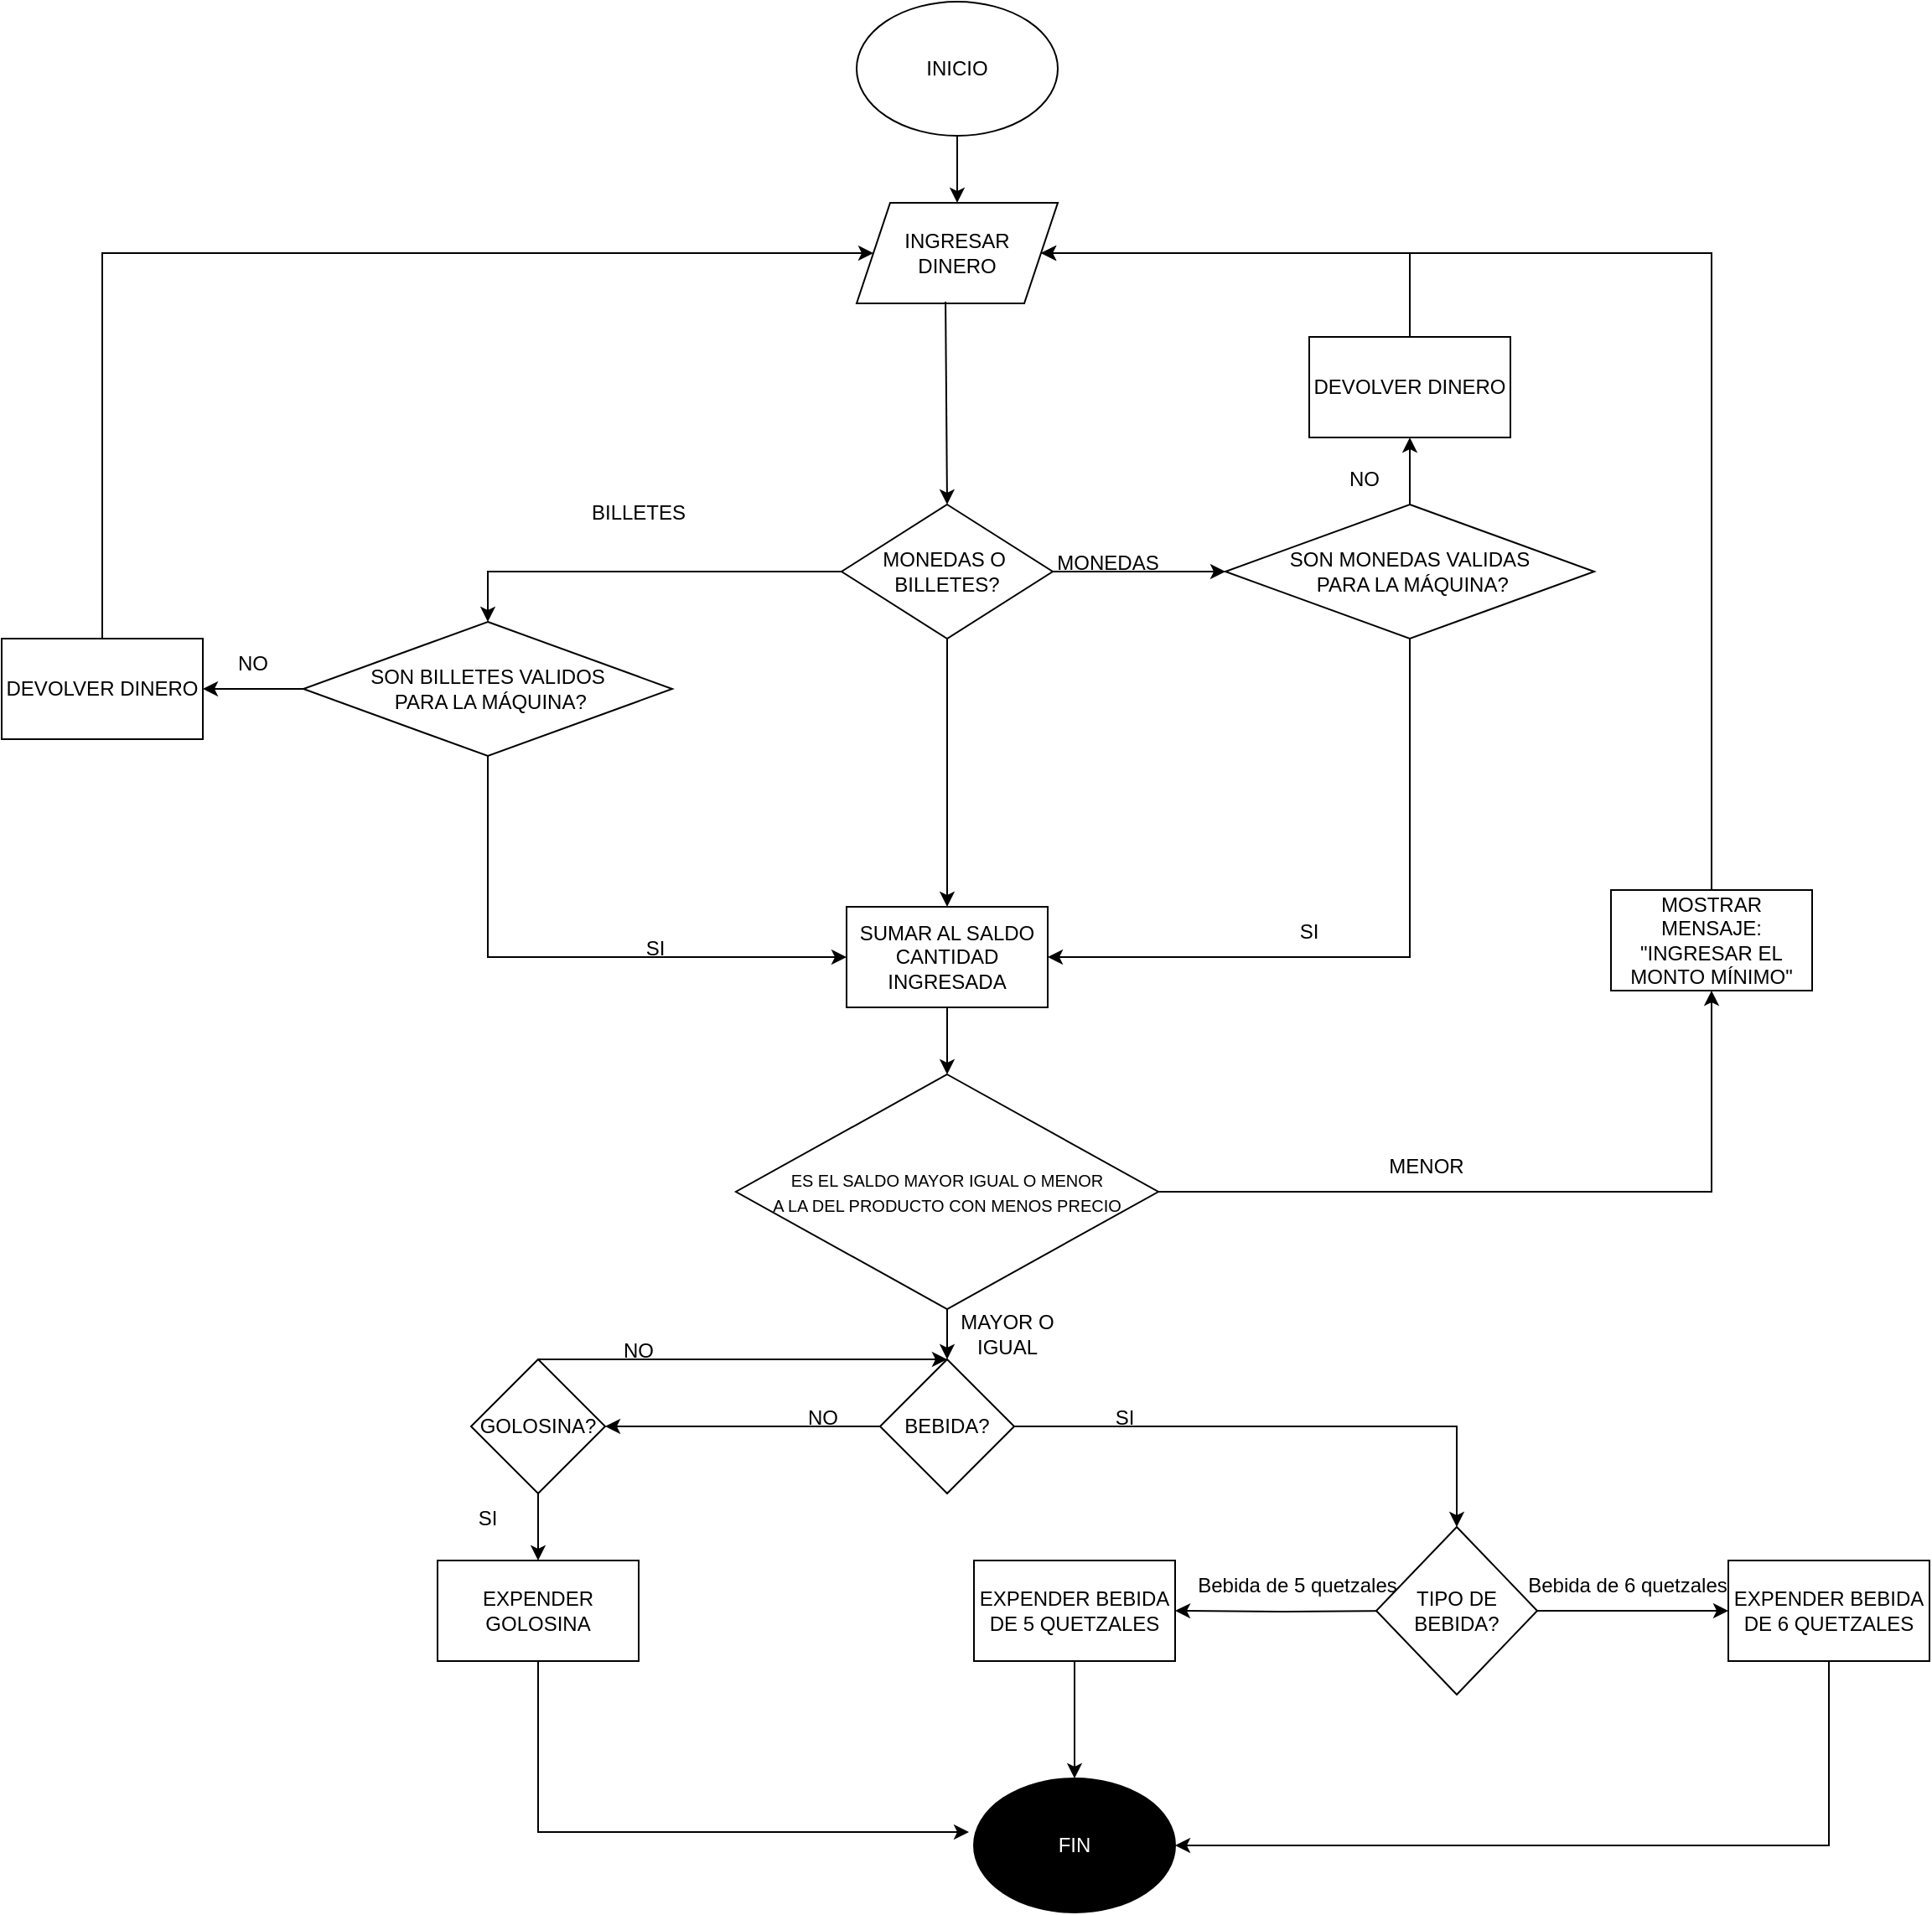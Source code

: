 <mxfile version="23.1.1" type="device">
  <diagram name="Página-1" id="zpLR7AWrlx_UqKVgdsEW">
    <mxGraphModel dx="2213" dy="1954" grid="1" gridSize="10" guides="1" tooltips="1" connect="1" arrows="1" fold="1" page="1" pageScale="1" pageWidth="827" pageHeight="1169" math="0" shadow="0">
      <root>
        <mxCell id="0" />
        <mxCell id="1" parent="0" />
        <mxCell id="v1hB-e7Ggh9aUadNg1hg-14" value="" style="edgeStyle=orthogonalEdgeStyle;rounded=0;orthogonalLoop=1;jettySize=auto;html=1;" edge="1" parent="1" source="v1hB-e7Ggh9aUadNg1hg-1" target="v1hB-e7Ggh9aUadNg1hg-13">
          <mxGeometry relative="1" as="geometry" />
        </mxCell>
        <mxCell id="v1hB-e7Ggh9aUadNg1hg-1" value="INICIO" style="ellipse;whiteSpace=wrap;html=1;" vertex="1" parent="1">
          <mxGeometry x="360" y="-110" width="120" height="80" as="geometry" />
        </mxCell>
        <mxCell id="v1hB-e7Ggh9aUadNg1hg-2" value="&lt;font color=&quot;#ffffff&quot;&gt;FIN&lt;/font&gt;" style="ellipse;whiteSpace=wrap;html=1;fillColor=#000000;" vertex="1" parent="1">
          <mxGeometry x="430" y="950" width="120" height="80" as="geometry" />
        </mxCell>
        <mxCell id="v1hB-e7Ggh9aUadNg1hg-31" value="" style="edgeStyle=orthogonalEdgeStyle;rounded=0;orthogonalLoop=1;jettySize=auto;html=1;" edge="1" parent="1" source="v1hB-e7Ggh9aUadNg1hg-3" target="v1hB-e7Ggh9aUadNg1hg-30">
          <mxGeometry relative="1" as="geometry" />
        </mxCell>
        <mxCell id="v1hB-e7Ggh9aUadNg1hg-3" value="SUMAR AL SALDO CANTIDAD INGRESADA" style="rounded=0;whiteSpace=wrap;html=1;" vertex="1" parent="1">
          <mxGeometry x="354" y="430" width="120" height="60" as="geometry" />
        </mxCell>
        <mxCell id="v1hB-e7Ggh9aUadNg1hg-6" value="" style="edgeStyle=orthogonalEdgeStyle;rounded=0;orthogonalLoop=1;jettySize=auto;html=1;" edge="1" parent="1" target="v1hB-e7Ggh9aUadNg1hg-5">
          <mxGeometry relative="1" as="geometry">
            <mxPoint x="683" y="850" as="sourcePoint" />
          </mxGeometry>
        </mxCell>
        <mxCell id="v1hB-e7Ggh9aUadNg1hg-29" value="" style="edgeStyle=orthogonalEdgeStyle;rounded=0;orthogonalLoop=1;jettySize=auto;html=1;" edge="1" parent="1" source="v1hB-e7Ggh9aUadNg1hg-4" target="v1hB-e7Ggh9aUadNg1hg-28">
          <mxGeometry relative="1" as="geometry" />
        </mxCell>
        <mxCell id="v1hB-e7Ggh9aUadNg1hg-4" value="TIPO DE BEBIDA?" style="rhombus;whiteSpace=wrap;html=1;" vertex="1" parent="1">
          <mxGeometry x="670" y="800" width="96" height="100" as="geometry" />
        </mxCell>
        <mxCell id="v1hB-e7Ggh9aUadNg1hg-74" value="" style="edgeStyle=orthogonalEdgeStyle;rounded=0;orthogonalLoop=1;jettySize=auto;html=1;fontFamily=Helvetica;fontSize=12;fontColor=default;" edge="1" parent="1" source="v1hB-e7Ggh9aUadNg1hg-5" target="v1hB-e7Ggh9aUadNg1hg-2">
          <mxGeometry relative="1" as="geometry" />
        </mxCell>
        <mxCell id="v1hB-e7Ggh9aUadNg1hg-5" value="EXPENDER BEBIDA DE 5 QUETZALES" style="whiteSpace=wrap;html=1;" vertex="1" parent="1">
          <mxGeometry x="430" y="820" width="120" height="60" as="geometry" />
        </mxCell>
        <mxCell id="v1hB-e7Ggh9aUadNg1hg-7" value="Bebida de 5 quetzales" style="text;html=1;strokeColor=none;fillColor=none;align=center;verticalAlign=middle;whiteSpace=wrap;rounded=0;" vertex="1" parent="1">
          <mxGeometry x="553" y="820" width="140" height="30" as="geometry" />
        </mxCell>
        <mxCell id="v1hB-e7Ggh9aUadNg1hg-11" value="Bebida de 6 quetzales" style="text;html=1;strokeColor=none;fillColor=none;align=center;verticalAlign=middle;whiteSpace=wrap;rounded=0;" vertex="1" parent="1">
          <mxGeometry x="750" y="820" width="140" height="30" as="geometry" />
        </mxCell>
        <mxCell id="v1hB-e7Ggh9aUadNg1hg-13" value="INGRESAR&lt;br&gt;DINERO" style="shape=parallelogram;perimeter=parallelogramPerimeter;whiteSpace=wrap;html=1;fixedSize=1;" vertex="1" parent="1">
          <mxGeometry x="360" y="10" width="120" height="60" as="geometry" />
        </mxCell>
        <mxCell id="v1hB-e7Ggh9aUadNg1hg-17" style="edgeStyle=orthogonalEdgeStyle;rounded=0;orthogonalLoop=1;jettySize=auto;html=1;entryX=0.5;entryY=0;entryDx=0;entryDy=0;" edge="1" parent="1" source="v1hB-e7Ggh9aUadNg1hg-15" target="v1hB-e7Ggh9aUadNg1hg-4">
          <mxGeometry relative="1" as="geometry" />
        </mxCell>
        <mxCell id="v1hB-e7Ggh9aUadNg1hg-20" value="" style="edgeStyle=orthogonalEdgeStyle;rounded=0;orthogonalLoop=1;jettySize=auto;html=1;" edge="1" parent="1" source="v1hB-e7Ggh9aUadNg1hg-15" target="v1hB-e7Ggh9aUadNg1hg-19">
          <mxGeometry relative="1" as="geometry" />
        </mxCell>
        <mxCell id="v1hB-e7Ggh9aUadNg1hg-15" value="BEBIDA?" style="rhombus;whiteSpace=wrap;html=1;" vertex="1" parent="1">
          <mxGeometry x="374" y="700" width="80" height="80" as="geometry" />
        </mxCell>
        <mxCell id="v1hB-e7Ggh9aUadNg1hg-18" value="SI" style="text;html=1;strokeColor=none;fillColor=none;align=center;verticalAlign=middle;whiteSpace=wrap;rounded=0;" vertex="1" parent="1">
          <mxGeometry x="490" y="720" width="60" height="30" as="geometry" />
        </mxCell>
        <mxCell id="v1hB-e7Ggh9aUadNg1hg-25" value="" style="edgeStyle=orthogonalEdgeStyle;rounded=0;orthogonalLoop=1;jettySize=auto;html=1;" edge="1" parent="1" source="v1hB-e7Ggh9aUadNg1hg-19" target="v1hB-e7Ggh9aUadNg1hg-24">
          <mxGeometry relative="1" as="geometry" />
        </mxCell>
        <mxCell id="v1hB-e7Ggh9aUadNg1hg-19" value="GOLOSINA?" style="rhombus;whiteSpace=wrap;html=1;" vertex="1" parent="1">
          <mxGeometry x="130" y="700" width="80" height="80" as="geometry" />
        </mxCell>
        <mxCell id="v1hB-e7Ggh9aUadNg1hg-21" value="NO" style="text;html=1;strokeColor=none;fillColor=none;align=center;verticalAlign=middle;whiteSpace=wrap;rounded=0;" vertex="1" parent="1">
          <mxGeometry x="310" y="720" width="60" height="30" as="geometry" />
        </mxCell>
        <mxCell id="v1hB-e7Ggh9aUadNg1hg-76" value="" style="edgeStyle=orthogonalEdgeStyle;rounded=0;orthogonalLoop=1;jettySize=auto;html=1;fontFamily=Helvetica;fontSize=12;fontColor=default;entryX=-0.025;entryY=0.4;entryDx=0;entryDy=0;entryPerimeter=0;" edge="1" parent="1" source="v1hB-e7Ggh9aUadNg1hg-24" target="v1hB-e7Ggh9aUadNg1hg-2">
          <mxGeometry relative="1" as="geometry">
            <mxPoint x="170" y="990" as="targetPoint" />
            <Array as="points">
              <mxPoint x="170" y="982" />
            </Array>
          </mxGeometry>
        </mxCell>
        <mxCell id="v1hB-e7Ggh9aUadNg1hg-24" value="EXPENDER GOLOSINA" style="whiteSpace=wrap;html=1;" vertex="1" parent="1">
          <mxGeometry x="110" y="820" width="120" height="60" as="geometry" />
        </mxCell>
        <mxCell id="v1hB-e7Ggh9aUadNg1hg-78" value="" style="edgeStyle=orthogonalEdgeStyle;rounded=0;orthogonalLoop=1;jettySize=auto;html=1;fontFamily=Helvetica;fontSize=12;fontColor=default;entryX=1;entryY=0.5;entryDx=0;entryDy=0;" edge="1" parent="1" source="v1hB-e7Ggh9aUadNg1hg-28" target="v1hB-e7Ggh9aUadNg1hg-2">
          <mxGeometry relative="1" as="geometry">
            <mxPoint x="940" y="990" as="targetPoint" />
            <Array as="points">
              <mxPoint x="940" y="990" />
            </Array>
          </mxGeometry>
        </mxCell>
        <mxCell id="v1hB-e7Ggh9aUadNg1hg-28" value="EXPENDER BEBIDA DE 6 QUETZALES" style="whiteSpace=wrap;html=1;" vertex="1" parent="1">
          <mxGeometry x="880" y="820" width="120" height="60" as="geometry" />
        </mxCell>
        <mxCell id="v1hB-e7Ggh9aUadNg1hg-32" value="" style="edgeStyle=orthogonalEdgeStyle;rounded=0;orthogonalLoop=1;jettySize=auto;html=1;" edge="1" parent="1" source="v1hB-e7Ggh9aUadNg1hg-30" target="v1hB-e7Ggh9aUadNg1hg-15">
          <mxGeometry relative="1" as="geometry" />
        </mxCell>
        <mxCell id="v1hB-e7Ggh9aUadNg1hg-34" value="" style="edgeStyle=orthogonalEdgeStyle;rounded=0;orthogonalLoop=1;jettySize=auto;html=1;" edge="1" parent="1" source="v1hB-e7Ggh9aUadNg1hg-30" target="v1hB-e7Ggh9aUadNg1hg-33">
          <mxGeometry relative="1" as="geometry" />
        </mxCell>
        <mxCell id="v1hB-e7Ggh9aUadNg1hg-30" value="&lt;font style=&quot;font-size: 10px;&quot;&gt;ES EL SALDO MAYOR IGUAL O MENOR&lt;br&gt;A LA DEL PRODUCTO CON MENOS PRECIO&lt;/font&gt;" style="rhombus;whiteSpace=wrap;html=1;" vertex="1" parent="1">
          <mxGeometry x="288" y="530" width="252" height="140" as="geometry" />
        </mxCell>
        <mxCell id="v1hB-e7Ggh9aUadNg1hg-33" value="MOSTRAR MENSAJE: &quot;INGRESAR EL MONTO MÍNIMO&quot;" style="whiteSpace=wrap;html=1;" vertex="1" parent="1">
          <mxGeometry x="810" y="420" width="120" height="60" as="geometry" />
        </mxCell>
        <mxCell id="v1hB-e7Ggh9aUadNg1hg-37" value="MENOR" style="text;html=1;strokeColor=none;fillColor=none;align=center;verticalAlign=middle;whiteSpace=wrap;rounded=0;" vertex="1" parent="1">
          <mxGeometry x="670" y="570" width="60" height="30" as="geometry" />
        </mxCell>
        <mxCell id="v1hB-e7Ggh9aUadNg1hg-38" value="" style="endArrow=classic;html=1;rounded=0;entryX=1;entryY=0.5;entryDx=0;entryDy=0;exitX=0.5;exitY=0;exitDx=0;exitDy=0;" edge="1" parent="1" source="v1hB-e7Ggh9aUadNg1hg-33" target="v1hB-e7Ggh9aUadNg1hg-13">
          <mxGeometry width="50" height="50" relative="1" as="geometry">
            <mxPoint x="730" y="180" as="sourcePoint" />
            <mxPoint x="850" y="150" as="targetPoint" />
            <Array as="points">
              <mxPoint x="870" y="40" />
            </Array>
          </mxGeometry>
        </mxCell>
        <mxCell id="v1hB-e7Ggh9aUadNg1hg-41" value="MAYOR O IGUAL" style="text;html=1;strokeColor=none;fillColor=none;align=center;verticalAlign=middle;whiteSpace=wrap;rounded=0;fontSize=12;fontFamily=Helvetica;fontColor=default;" vertex="1" parent="1">
          <mxGeometry x="420" y="670" width="60" height="30" as="geometry" />
        </mxCell>
        <mxCell id="v1hB-e7Ggh9aUadNg1hg-45" value="" style="edgeStyle=orthogonalEdgeStyle;rounded=0;orthogonalLoop=1;jettySize=auto;html=1;fontFamily=Helvetica;fontSize=12;fontColor=default;entryX=0;entryY=0.5;entryDx=0;entryDy=0;" edge="1" parent="1" source="v1hB-e7Ggh9aUadNg1hg-43" target="v1hB-e7Ggh9aUadNg1hg-56">
          <mxGeometry relative="1" as="geometry">
            <mxPoint x="583" y="230" as="targetPoint" />
          </mxGeometry>
        </mxCell>
        <mxCell id="v1hB-e7Ggh9aUadNg1hg-80" value="" style="edgeStyle=orthogonalEdgeStyle;rounded=0;orthogonalLoop=1;jettySize=auto;html=1;fontFamily=Helvetica;fontSize=12;fontColor=default;entryX=0.5;entryY=0;entryDx=0;entryDy=0;" edge="1" parent="1" source="v1hB-e7Ggh9aUadNg1hg-43" target="v1hB-e7Ggh9aUadNg1hg-3">
          <mxGeometry relative="1" as="geometry">
            <mxPoint x="414" y="390" as="targetPoint" />
          </mxGeometry>
        </mxCell>
        <mxCell id="v1hB-e7Ggh9aUadNg1hg-43" value="MONEDAS O&amp;nbsp;&lt;br&gt;BILLETES?" style="rhombus;whiteSpace=wrap;html=1;strokeColor=default;align=center;verticalAlign=middle;fontFamily=Helvetica;fontSize=12;fontColor=default;fillColor=default;" vertex="1" parent="1">
          <mxGeometry x="351" y="190" width="126" height="80" as="geometry" />
        </mxCell>
        <mxCell id="v1hB-e7Ggh9aUadNg1hg-46" value="MONEDAS" style="text;html=1;strokeColor=none;fillColor=none;align=center;verticalAlign=middle;whiteSpace=wrap;rounded=0;fontSize=12;fontFamily=Helvetica;fontColor=default;" vertex="1" parent="1">
          <mxGeometry x="480" y="210" width="60" height="30" as="geometry" />
        </mxCell>
        <mxCell id="v1hB-e7Ggh9aUadNg1hg-49" value="BILLETES" style="text;html=1;strokeColor=none;fillColor=none;align=center;verticalAlign=middle;whiteSpace=wrap;rounded=0;fontSize=12;fontFamily=Helvetica;fontColor=default;" vertex="1" parent="1">
          <mxGeometry x="200" y="180" width="60" height="30" as="geometry" />
        </mxCell>
        <mxCell id="v1hB-e7Ggh9aUadNg1hg-53" value="SON BILLETES VALIDOS&lt;br&gt;&amp;nbsp;PARA LA MÁQUINA?" style="rhombus;whiteSpace=wrap;html=1;strokeColor=default;align=center;verticalAlign=middle;fontFamily=Helvetica;fontSize=12;fontColor=default;fillColor=default;" vertex="1" parent="1">
          <mxGeometry x="30" y="260" width="220" height="80" as="geometry" />
        </mxCell>
        <mxCell id="v1hB-e7Ggh9aUadNg1hg-69" value="" style="edgeStyle=orthogonalEdgeStyle;rounded=0;orthogonalLoop=1;jettySize=auto;html=1;fontFamily=Helvetica;fontSize=12;fontColor=default;" edge="1" parent="1" source="v1hB-e7Ggh9aUadNg1hg-56" target="v1hB-e7Ggh9aUadNg1hg-68">
          <mxGeometry relative="1" as="geometry" />
        </mxCell>
        <mxCell id="v1hB-e7Ggh9aUadNg1hg-82" value="" style="edgeStyle=orthogonalEdgeStyle;rounded=0;orthogonalLoop=1;jettySize=auto;html=1;fontFamily=Helvetica;fontSize=12;fontColor=default;entryX=1;entryY=0.5;entryDx=0;entryDy=0;" edge="1" parent="1" source="v1hB-e7Ggh9aUadNg1hg-56" target="v1hB-e7Ggh9aUadNg1hg-3">
          <mxGeometry relative="1" as="geometry">
            <mxPoint x="690" y="390" as="targetPoint" />
            <Array as="points">
              <mxPoint x="690" y="460" />
            </Array>
          </mxGeometry>
        </mxCell>
        <mxCell id="v1hB-e7Ggh9aUadNg1hg-56" value="SON MONEDAS VALIDAS&lt;br&gt;&amp;nbsp;PARA LA MÁQUINA?" style="rhombus;whiteSpace=wrap;html=1;strokeColor=default;align=center;verticalAlign=middle;fontFamily=Helvetica;fontSize=12;fontColor=default;fillColor=default;" vertex="1" parent="1">
          <mxGeometry x="580" y="190" width="220" height="80" as="geometry" />
        </mxCell>
        <mxCell id="v1hB-e7Ggh9aUadNg1hg-57" value="" style="endArrow=classic;html=1;rounded=0;fontFamily=Helvetica;fontSize=12;fontColor=default;entryX=0;entryY=0.5;entryDx=0;entryDy=0;exitX=0.5;exitY=1;exitDx=0;exitDy=0;" edge="1" parent="1" source="v1hB-e7Ggh9aUadNg1hg-53" target="v1hB-e7Ggh9aUadNg1hg-3">
          <mxGeometry width="50" height="50" relative="1" as="geometry">
            <mxPoint x="140" y="300" as="sourcePoint" />
            <mxPoint x="190" y="220" as="targetPoint" />
            <Array as="points">
              <mxPoint x="140" y="460" />
            </Array>
          </mxGeometry>
        </mxCell>
        <mxCell id="v1hB-e7Ggh9aUadNg1hg-58" value="" style="endArrow=classic;html=1;rounded=0;fontFamily=Helvetica;fontSize=12;fontColor=default;entryX=0.5;entryY=0;entryDx=0;entryDy=0;exitX=0;exitY=0.5;exitDx=0;exitDy=0;" edge="1" parent="1" source="v1hB-e7Ggh9aUadNg1hg-43" target="v1hB-e7Ggh9aUadNg1hg-53">
          <mxGeometry width="50" height="50" relative="1" as="geometry">
            <mxPoint x="350" y="230" as="sourcePoint" />
            <mxPoint x="400" y="180" as="targetPoint" />
            <Array as="points">
              <mxPoint x="140" y="230" />
            </Array>
          </mxGeometry>
        </mxCell>
        <mxCell id="v1hB-e7Ggh9aUadNg1hg-63" value="NO" style="text;html=1;strokeColor=none;fillColor=none;align=center;verticalAlign=middle;whiteSpace=wrap;rounded=0;fontSize=12;fontFamily=Helvetica;fontColor=default;" vertex="1" parent="1">
          <mxGeometry x="-30" y="270" width="60" height="30" as="geometry" />
        </mxCell>
        <mxCell id="v1hB-e7Ggh9aUadNg1hg-65" value="DEVOLVER DINERO" style="rounded=0;whiteSpace=wrap;html=1;strokeColor=default;align=center;verticalAlign=middle;fontFamily=Helvetica;fontSize=12;fontColor=default;fillColor=default;" vertex="1" parent="1">
          <mxGeometry x="-150" y="270" width="120" height="60" as="geometry" />
        </mxCell>
        <mxCell id="v1hB-e7Ggh9aUadNg1hg-67" value="" style="endArrow=classic;html=1;rounded=0;fontFamily=Helvetica;fontSize=12;fontColor=default;exitX=0.5;exitY=0;exitDx=0;exitDy=0;entryX=0;entryY=0.5;entryDx=0;entryDy=0;" edge="1" parent="1" source="v1hB-e7Ggh9aUadNg1hg-65" target="v1hB-e7Ggh9aUadNg1hg-13">
          <mxGeometry width="50" height="50" relative="1" as="geometry">
            <mxPoint x="610" y="310" as="sourcePoint" />
            <mxPoint x="340" y="50" as="targetPoint" />
            <Array as="points">
              <mxPoint x="-90" y="40" />
            </Array>
          </mxGeometry>
        </mxCell>
        <mxCell id="v1hB-e7Ggh9aUadNg1hg-68" value="DEVOLVER DINERO" style="whiteSpace=wrap;html=1;" vertex="1" parent="1">
          <mxGeometry x="630" y="90" width="120" height="60" as="geometry" />
        </mxCell>
        <mxCell id="v1hB-e7Ggh9aUadNg1hg-70" value="NO" style="text;html=1;strokeColor=none;fillColor=none;align=center;verticalAlign=middle;whiteSpace=wrap;rounded=0;fontSize=12;fontFamily=Helvetica;fontColor=default;" vertex="1" parent="1">
          <mxGeometry x="633" y="160" width="60" height="30" as="geometry" />
        </mxCell>
        <mxCell id="v1hB-e7Ggh9aUadNg1hg-71" value="" style="endArrow=classic;html=1;rounded=0;fontFamily=Helvetica;fontSize=12;fontColor=default;exitX=0.5;exitY=0;exitDx=0;exitDy=0;entryX=1;entryY=0.5;entryDx=0;entryDy=0;" edge="1" parent="1" source="v1hB-e7Ggh9aUadNg1hg-68" target="v1hB-e7Ggh9aUadNg1hg-13">
          <mxGeometry width="50" height="50" relative="1" as="geometry">
            <mxPoint x="640" y="90" as="sourcePoint" />
            <mxPoint x="690" y="40" as="targetPoint" />
            <Array as="points">
              <mxPoint x="690" y="40" />
            </Array>
          </mxGeometry>
        </mxCell>
        <mxCell id="v1hB-e7Ggh9aUadNg1hg-72" value="" style="endArrow=classic;html=1;rounded=0;fontFamily=Helvetica;fontSize=12;fontColor=default;exitX=0.442;exitY=0.983;exitDx=0;exitDy=0;exitPerimeter=0;entryX=0.5;entryY=0;entryDx=0;entryDy=0;" edge="1" parent="1" source="v1hB-e7Ggh9aUadNg1hg-13" target="v1hB-e7Ggh9aUadNg1hg-43">
          <mxGeometry width="50" height="50" relative="1" as="geometry">
            <mxPoint x="320" y="150" as="sourcePoint" />
            <mxPoint x="370" y="100" as="targetPoint" />
          </mxGeometry>
        </mxCell>
        <mxCell id="v1hB-e7Ggh9aUadNg1hg-73" value="" style="endArrow=classic;html=1;rounded=0;fontFamily=Helvetica;fontSize=12;fontColor=default;entryX=1;entryY=0.5;entryDx=0;entryDy=0;" edge="1" parent="1" target="v1hB-e7Ggh9aUadNg1hg-65">
          <mxGeometry width="50" height="50" relative="1" as="geometry">
            <mxPoint x="30" y="300" as="sourcePoint" />
            <mxPoint x="80" y="250" as="targetPoint" />
          </mxGeometry>
        </mxCell>
        <mxCell id="v1hB-e7Ggh9aUadNg1hg-83" value="SI" style="text;html=1;strokeColor=none;fillColor=none;align=center;verticalAlign=middle;whiteSpace=wrap;rounded=0;fontSize=12;fontFamily=Helvetica;fontColor=default;" vertex="1" parent="1">
          <mxGeometry x="600" y="430" width="60" height="30" as="geometry" />
        </mxCell>
        <mxCell id="v1hB-e7Ggh9aUadNg1hg-85" value="SI" style="text;html=1;strokeColor=none;fillColor=none;align=center;verticalAlign=middle;whiteSpace=wrap;rounded=0;fontSize=12;fontFamily=Helvetica;fontColor=default;" vertex="1" parent="1">
          <mxGeometry x="210" y="440" width="60" height="30" as="geometry" />
        </mxCell>
        <mxCell id="v1hB-e7Ggh9aUadNg1hg-86" value="SI" style="text;html=1;strokeColor=none;fillColor=none;align=center;verticalAlign=middle;whiteSpace=wrap;rounded=0;fontSize=12;fontFamily=Helvetica;fontColor=default;" vertex="1" parent="1">
          <mxGeometry x="110" y="780" width="60" height="30" as="geometry" />
        </mxCell>
        <mxCell id="v1hB-e7Ggh9aUadNg1hg-88" value="" style="endArrow=classic;html=1;rounded=0;fontFamily=Helvetica;fontSize=12;fontColor=default;exitX=0.5;exitY=0;exitDx=0;exitDy=0;entryX=0.5;entryY=0;entryDx=0;entryDy=0;" edge="1" parent="1" source="v1hB-e7Ggh9aUadNg1hg-19" target="v1hB-e7Ggh9aUadNg1hg-15">
          <mxGeometry width="50" height="50" relative="1" as="geometry">
            <mxPoint x="170" y="700" as="sourcePoint" />
            <mxPoint x="220" y="650" as="targetPoint" />
          </mxGeometry>
        </mxCell>
        <mxCell id="v1hB-e7Ggh9aUadNg1hg-89" value="NO" style="text;html=1;strokeColor=none;fillColor=none;align=center;verticalAlign=middle;whiteSpace=wrap;rounded=0;fontSize=12;fontFamily=Helvetica;fontColor=default;" vertex="1" parent="1">
          <mxGeometry x="200" y="680" width="60" height="30" as="geometry" />
        </mxCell>
      </root>
    </mxGraphModel>
  </diagram>
</mxfile>
